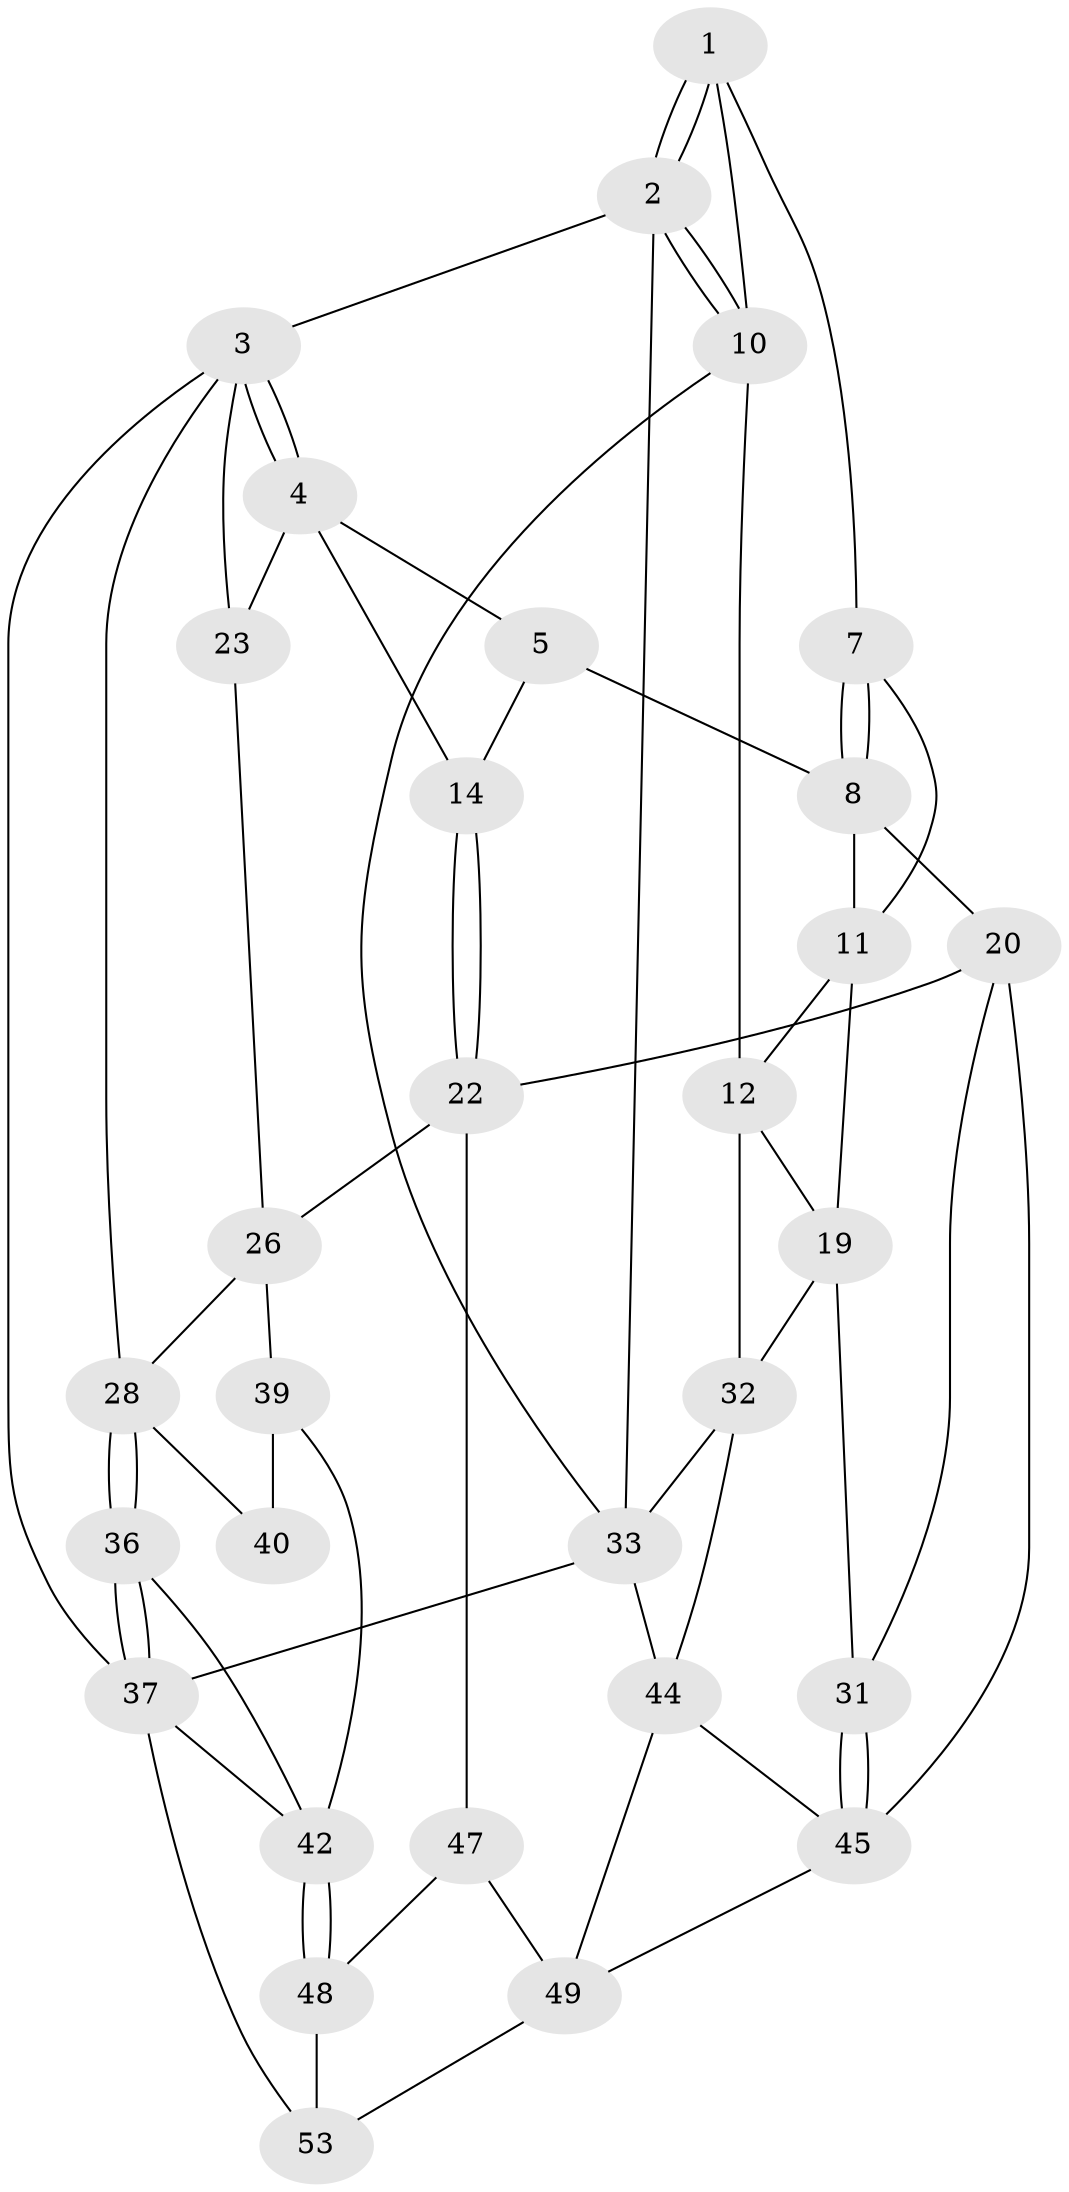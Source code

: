 // Generated by graph-tools (version 1.1) at 2025/24/03/03/25 07:24:36]
// undirected, 31 vertices, 66 edges
graph export_dot {
graph [start="1"]
  node [color=gray90,style=filled];
  1 [pos="+0.6421757554367589+0",super="+6"];
  2 [pos="+1+0"];
  3 [pos="+0+0",super="+24"];
  4 [pos="+0+0",super="+15"];
  5 [pos="+0.439016930892895+0.0008190812994907494",super="+9"];
  7 [pos="+0.7183558261766307+0.2567243948077057"];
  8 [pos="+0.5378437092236485+0.3969140894117102",super="+17"];
  10 [pos="+1+0.25030288190622035",super="+13"];
  11 [pos="+0.8240760149720433+0.32333005458009434",super="+16"];
  12 [pos="+1+0.34004911704969965",super="+18"];
  14 [pos="+0.4530320727796655+0.42779148528422795"];
  19 [pos="+0.8139633939265756+0.555688069239811",super="+30"];
  20 [pos="+0.6373590560766861+0.685345480938743",super="+21"];
  22 [pos="+0.5248458443496828+0.6929605090109645",super="+25"];
  23 [pos="+0.339104958220075+0.4837950295814533"];
  26 [pos="+0.34252171484621086+0.70632474710933",super="+27"];
  28 [pos="+0+0.5019944674409507",super="+29"];
  31 [pos="+0.7532843098319658+0.7146932152022764"];
  32 [pos="+0.9494452754451834+0.6867021899172369",super="+34"];
  33 [pos="+1+0.7202312804943305",super="+35"];
  36 [pos="+0+0.5303567782848138"];
  37 [pos="+0+0.9144124546515282",super="+38"];
  39 [pos="+0.253257373930855+0.6869185933805153",super="+41"];
  40 [pos="+0.1469561610603261+0.6147317969054559"];
  42 [pos="+0.14491344624417557+0.8101346215211894",super="+43"];
  44 [pos="+0.8722536173851929+0.8203512887956483",super="+54"];
  45 [pos="+0.8028070054159382+0.7897141539133702",super="+46"];
  47 [pos="+0.3856692800359332+0.807539908759479",super="+51"];
  48 [pos="+0.15845397411798848+0.8354293697594768",super="+52"];
  49 [pos="+0.6089422293378678+1",super="+50"];
  53 [pos="+0+1"];
  1 -- 2;
  1 -- 2;
  1 -- 10;
  1 -- 7;
  2 -- 3;
  2 -- 10;
  2 -- 10;
  2 -- 33;
  3 -- 4;
  3 -- 4;
  3 -- 37;
  3 -- 28;
  3 -- 23;
  4 -- 5;
  4 -- 14;
  4 -- 23;
  5 -- 8;
  5 -- 14;
  7 -- 8;
  7 -- 8;
  7 -- 11;
  8 -- 20;
  8 -- 11;
  10 -- 33;
  10 -- 12;
  11 -- 12;
  11 -- 19;
  12 -- 32;
  12 -- 19;
  14 -- 22;
  14 -- 22;
  19 -- 32;
  19 -- 31;
  20 -- 31;
  20 -- 45;
  20 -- 22;
  22 -- 26;
  22 -- 47;
  23 -- 26;
  26 -- 39;
  26 -- 28;
  28 -- 36;
  28 -- 36;
  28 -- 40;
  31 -- 45;
  31 -- 45;
  32 -- 33;
  32 -- 44;
  33 -- 44;
  33 -- 37;
  36 -- 37;
  36 -- 37;
  36 -- 42;
  37 -- 53;
  37 -- 42;
  39 -- 40 [weight=2];
  39 -- 42;
  42 -- 48;
  42 -- 48;
  44 -- 45;
  44 -- 49;
  45 -- 49;
  47 -- 48 [weight=2];
  47 -- 49;
  48 -- 53;
  49 -- 53;
}
